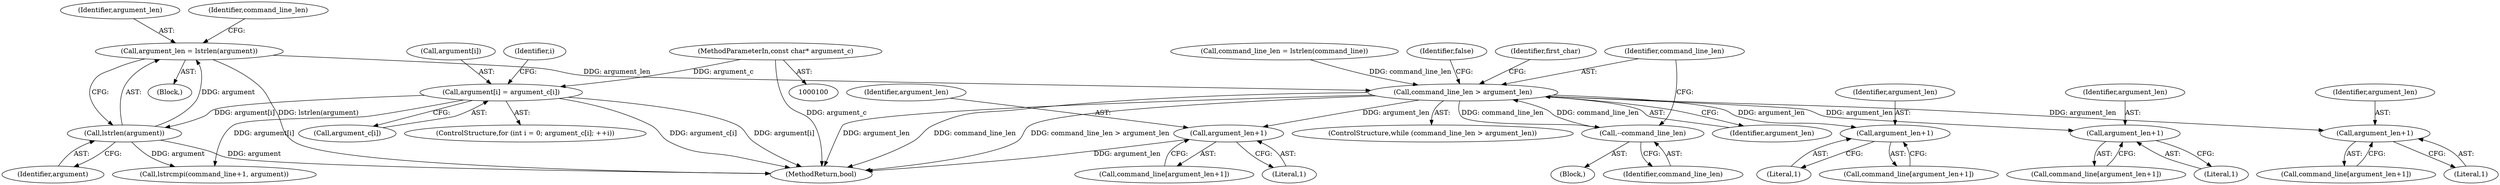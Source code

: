 digraph "0_Chrome_514f93279494ec4448b34a7aeeff27eccaae983f@API" {
"1000123" [label="(Call,argument_len = lstrlen(argument))"];
"1000125" [label="(Call,lstrlen(argument))"];
"1000115" [label="(Call,argument[i] = argument_c[i])"];
"1000102" [label="(MethodParameterIn,const char* argument_c)"];
"1000133" [label="(Call,command_line_len > argument_len)"];
"1000148" [label="(Call,argument_len+1)"];
"1000155" [label="(Call,argument_len+1)"];
"1000171" [label="(Call,argument_len+1)"];
"1000180" [label="(Call,argument_len+1)"];
"1000186" [label="(Call,--command_line_len)"];
"1000128" [label="(Call,command_line_len = lstrlen(command_line))"];
"1000135" [label="(Identifier,argument_len)"];
"1000189" [label="(Identifier,false)"];
"1000148" [label="(Call,argument_len+1)"];
"1000190" [label="(MethodReturn,bool)"];
"1000182" [label="(Literal,1)"];
"1000119" [label="(Call,argument_c[i])"];
"1000149" [label="(Identifier,argument_len)"];
"1000155" [label="(Call,argument_len+1)"];
"1000169" [label="(Call,command_line[argument_len+1])"];
"1000139" [label="(Identifier,first_char)"];
"1000171" [label="(Call,argument_len+1)"];
"1000187" [label="(Identifier,command_line_len)"];
"1000178" [label="(Call,command_line[argument_len+1])"];
"1000180" [label="(Call,argument_len+1)"];
"1000181" [label="(Identifier,argument_len)"];
"1000161" [label="(Call,lstrcmpi(command_line+1, argument))"];
"1000125" [label="(Call,lstrlen(argument))"];
"1000186" [label="(Call,--command_line_len)"];
"1000153" [label="(Call,command_line[argument_len+1])"];
"1000150" [label="(Literal,1)"];
"1000116" [label="(Call,argument[i])"];
"1000173" [label="(Literal,1)"];
"1000132" [label="(ControlStructure,while (command_line_len > argument_len))"];
"1000115" [label="(Call,argument[i] = argument_c[i])"];
"1000146" [label="(Call,command_line[argument_len+1])"];
"1000156" [label="(Identifier,argument_len)"];
"1000114" [label="(Identifier,i)"];
"1000105" [label="(ControlStructure,for (int i = 0; argument_c[i]; ++i))"];
"1000123" [label="(Call,argument_len = lstrlen(argument))"];
"1000133" [label="(Call,command_line_len > argument_len)"];
"1000103" [label="(Block,)"];
"1000136" [label="(Block,)"];
"1000124" [label="(Identifier,argument_len)"];
"1000129" [label="(Identifier,command_line_len)"];
"1000126" [label="(Identifier,argument)"];
"1000134" [label="(Identifier,command_line_len)"];
"1000102" [label="(MethodParameterIn,const char* argument_c)"];
"1000157" [label="(Literal,1)"];
"1000172" [label="(Identifier,argument_len)"];
"1000123" -> "1000103"  [label="AST: "];
"1000123" -> "1000125"  [label="CFG: "];
"1000124" -> "1000123"  [label="AST: "];
"1000125" -> "1000123"  [label="AST: "];
"1000129" -> "1000123"  [label="CFG: "];
"1000123" -> "1000190"  [label="DDG: lstrlen(argument)"];
"1000125" -> "1000123"  [label="DDG: argument"];
"1000123" -> "1000133"  [label="DDG: argument_len"];
"1000125" -> "1000126"  [label="CFG: "];
"1000126" -> "1000125"  [label="AST: "];
"1000125" -> "1000190"  [label="DDG: argument"];
"1000115" -> "1000125"  [label="DDG: argument[i]"];
"1000125" -> "1000161"  [label="DDG: argument"];
"1000115" -> "1000105"  [label="AST: "];
"1000115" -> "1000119"  [label="CFG: "];
"1000116" -> "1000115"  [label="AST: "];
"1000119" -> "1000115"  [label="AST: "];
"1000114" -> "1000115"  [label="CFG: "];
"1000115" -> "1000190"  [label="DDG: argument_c[i]"];
"1000115" -> "1000190"  [label="DDG: argument[i]"];
"1000102" -> "1000115"  [label="DDG: argument_c"];
"1000115" -> "1000161"  [label="DDG: argument[i]"];
"1000102" -> "1000100"  [label="AST: "];
"1000102" -> "1000190"  [label="DDG: argument_c"];
"1000133" -> "1000132"  [label="AST: "];
"1000133" -> "1000135"  [label="CFG: "];
"1000134" -> "1000133"  [label="AST: "];
"1000135" -> "1000133"  [label="AST: "];
"1000139" -> "1000133"  [label="CFG: "];
"1000189" -> "1000133"  [label="CFG: "];
"1000133" -> "1000190"  [label="DDG: command_line_len"];
"1000133" -> "1000190"  [label="DDG: command_line_len > argument_len"];
"1000133" -> "1000190"  [label="DDG: argument_len"];
"1000186" -> "1000133"  [label="DDG: command_line_len"];
"1000128" -> "1000133"  [label="DDG: command_line_len"];
"1000133" -> "1000148"  [label="DDG: argument_len"];
"1000133" -> "1000155"  [label="DDG: argument_len"];
"1000133" -> "1000171"  [label="DDG: argument_len"];
"1000133" -> "1000180"  [label="DDG: argument_len"];
"1000133" -> "1000186"  [label="DDG: command_line_len"];
"1000148" -> "1000146"  [label="AST: "];
"1000148" -> "1000150"  [label="CFG: "];
"1000149" -> "1000148"  [label="AST: "];
"1000150" -> "1000148"  [label="AST: "];
"1000146" -> "1000148"  [label="CFG: "];
"1000155" -> "1000153"  [label="AST: "];
"1000155" -> "1000157"  [label="CFG: "];
"1000156" -> "1000155"  [label="AST: "];
"1000157" -> "1000155"  [label="AST: "];
"1000153" -> "1000155"  [label="CFG: "];
"1000171" -> "1000169"  [label="AST: "];
"1000171" -> "1000173"  [label="CFG: "];
"1000172" -> "1000171"  [label="AST: "];
"1000173" -> "1000171"  [label="AST: "];
"1000169" -> "1000171"  [label="CFG: "];
"1000171" -> "1000190"  [label="DDG: argument_len"];
"1000180" -> "1000178"  [label="AST: "];
"1000180" -> "1000182"  [label="CFG: "];
"1000181" -> "1000180"  [label="AST: "];
"1000182" -> "1000180"  [label="AST: "];
"1000178" -> "1000180"  [label="CFG: "];
"1000186" -> "1000136"  [label="AST: "];
"1000186" -> "1000187"  [label="CFG: "];
"1000187" -> "1000186"  [label="AST: "];
"1000134" -> "1000186"  [label="CFG: "];
}
